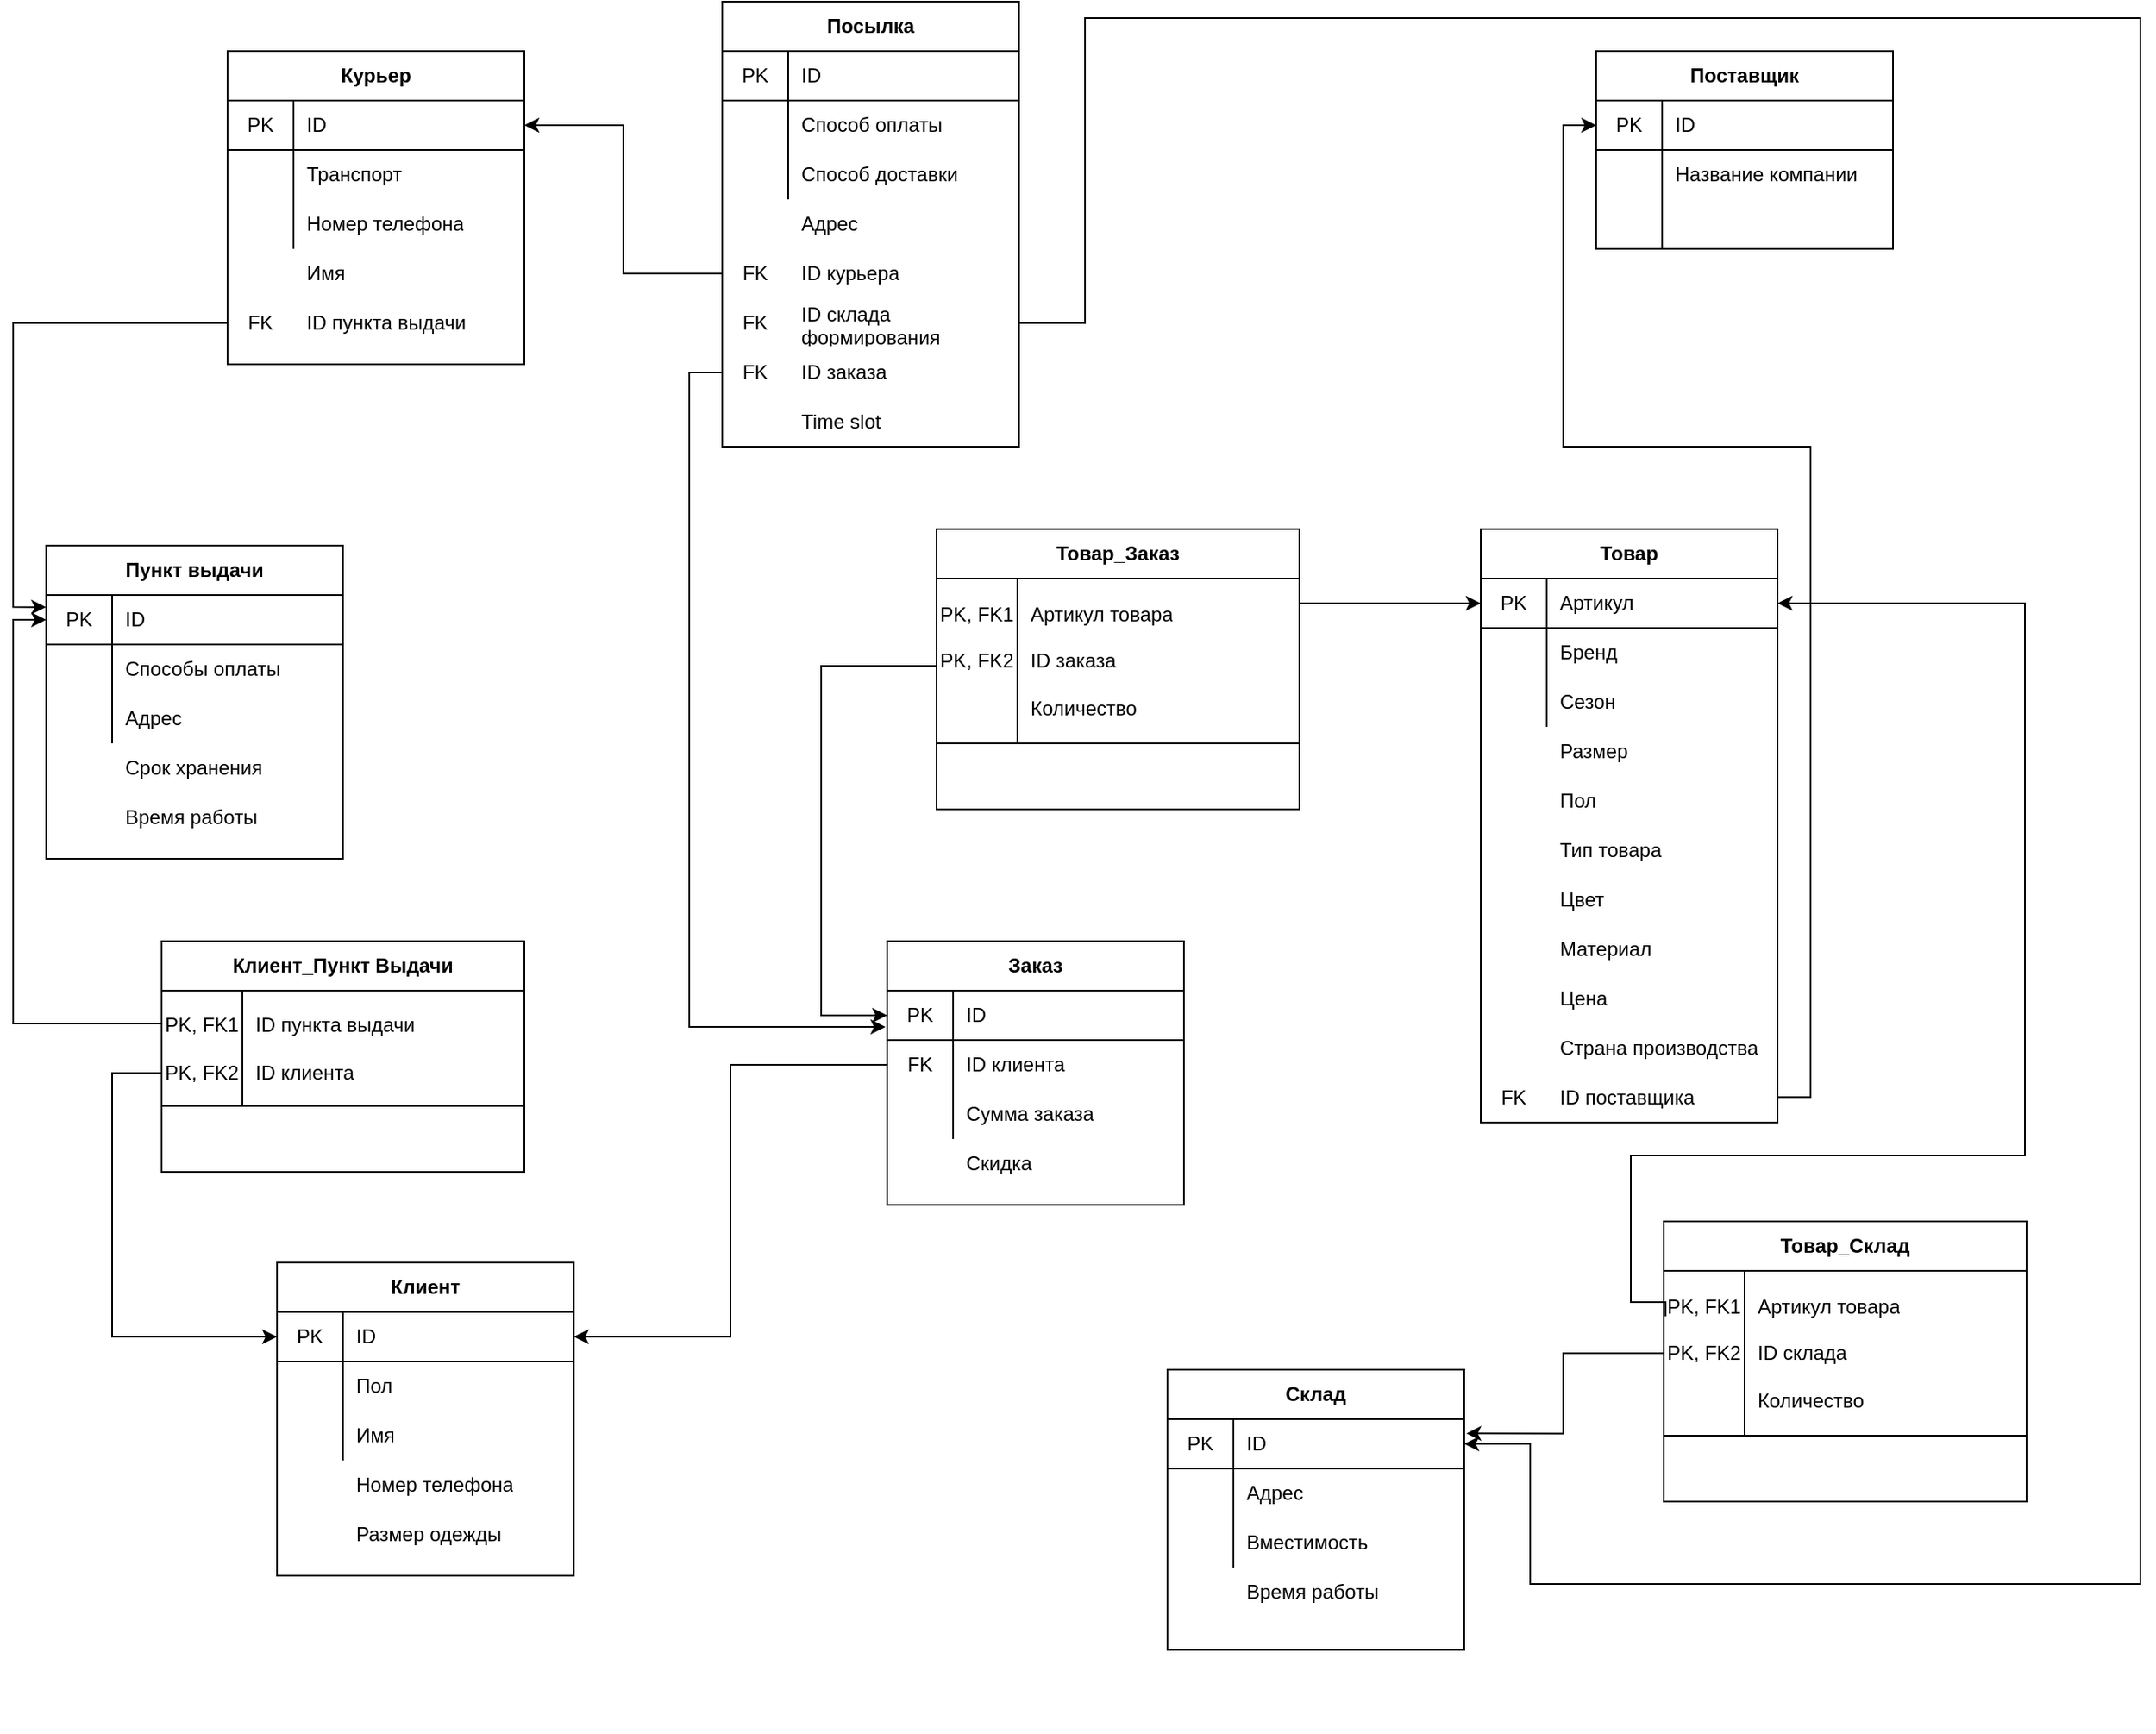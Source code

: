 <mxfile version="13.10.1" type="github">
  <diagram id="lGKr7dU0mGZIIrM9pEWA" name="Page-1">
    <mxGraphModel dx="782" dy="469" grid="1" gridSize="10" guides="1" tooltips="1" connect="1" arrows="1" fold="1" page="1" pageScale="1" pageWidth="827" pageHeight="1169" math="0" shadow="0">
      <root>
        <mxCell id="0" />
        <mxCell id="1" parent="0" />
        <mxCell id="0K-Lj4Rn9zvSCGiPcpmL-1" value="" style="group" parent="1" vertex="1" connectable="0">
          <mxGeometry x="180" y="80" width="180" height="220" as="geometry" />
        </mxCell>
        <mxCell id="0K-Lj4Rn9zvSCGiPcpmL-2" value="Курьер" style="shape=table;html=1;whiteSpace=wrap;startSize=30;container=1;collapsible=0;childLayout=tableLayout;fixedRows=1;rowLines=0;fontStyle=1;align=center;" parent="0K-Lj4Rn9zvSCGiPcpmL-1" vertex="1">
          <mxGeometry width="180" height="190" as="geometry" />
        </mxCell>
        <mxCell id="0K-Lj4Rn9zvSCGiPcpmL-3" value="" style="shape=partialRectangle;html=1;whiteSpace=wrap;collapsible=0;dropTarget=0;pointerEvents=0;fillColor=none;top=0;left=0;bottom=1;right=0;points=[[0,0.5],[1,0.5]];portConstraint=eastwest;" parent="0K-Lj4Rn9zvSCGiPcpmL-2" vertex="1">
          <mxGeometry y="30" width="180" height="30" as="geometry" />
        </mxCell>
        <mxCell id="0K-Lj4Rn9zvSCGiPcpmL-4" value="PK" style="shape=partialRectangle;html=1;whiteSpace=wrap;connectable=0;fillColor=none;top=0;left=0;bottom=0;right=0;overflow=hidden;" parent="0K-Lj4Rn9zvSCGiPcpmL-3" vertex="1">
          <mxGeometry width="40" height="30" as="geometry" />
        </mxCell>
        <mxCell id="0K-Lj4Rn9zvSCGiPcpmL-5" value="ID" style="shape=partialRectangle;html=1;whiteSpace=wrap;connectable=0;fillColor=none;top=0;left=0;bottom=0;right=0;align=left;spacingLeft=6;overflow=hidden;" parent="0K-Lj4Rn9zvSCGiPcpmL-3" vertex="1">
          <mxGeometry x="40" width="140" height="30" as="geometry" />
        </mxCell>
        <mxCell id="0K-Lj4Rn9zvSCGiPcpmL-6" value="" style="shape=partialRectangle;html=1;whiteSpace=wrap;collapsible=0;dropTarget=0;pointerEvents=0;fillColor=none;top=0;left=0;bottom=0;right=0;points=[[0,0.5],[1,0.5]];portConstraint=eastwest;" parent="0K-Lj4Rn9zvSCGiPcpmL-2" vertex="1">
          <mxGeometry y="60" width="180" height="30" as="geometry" />
        </mxCell>
        <mxCell id="0K-Lj4Rn9zvSCGiPcpmL-7" value="" style="shape=partialRectangle;html=1;whiteSpace=wrap;connectable=0;fillColor=none;top=0;left=0;bottom=0;right=0;overflow=hidden;" parent="0K-Lj4Rn9zvSCGiPcpmL-6" vertex="1">
          <mxGeometry width="40" height="30" as="geometry" />
        </mxCell>
        <mxCell id="0K-Lj4Rn9zvSCGiPcpmL-8" value="Транспорт" style="shape=partialRectangle;html=1;whiteSpace=wrap;connectable=0;fillColor=none;top=0;left=0;bottom=0;right=0;align=left;spacingLeft=6;overflow=hidden;" parent="0K-Lj4Rn9zvSCGiPcpmL-6" vertex="1">
          <mxGeometry x="40" width="140" height="30" as="geometry" />
        </mxCell>
        <mxCell id="0K-Lj4Rn9zvSCGiPcpmL-9" value="" style="shape=partialRectangle;html=1;whiteSpace=wrap;collapsible=0;dropTarget=0;pointerEvents=0;fillColor=none;top=0;left=0;bottom=0;right=0;points=[[0,0.5],[1,0.5]];portConstraint=eastwest;" parent="0K-Lj4Rn9zvSCGiPcpmL-2" vertex="1">
          <mxGeometry y="90" width="180" height="30" as="geometry" />
        </mxCell>
        <mxCell id="0K-Lj4Rn9zvSCGiPcpmL-10" value="" style="shape=partialRectangle;html=1;whiteSpace=wrap;connectable=0;fillColor=none;top=0;left=0;bottom=0;right=0;overflow=hidden;" parent="0K-Lj4Rn9zvSCGiPcpmL-9" vertex="1">
          <mxGeometry width="40" height="30" as="geometry" />
        </mxCell>
        <mxCell id="0K-Lj4Rn9zvSCGiPcpmL-11" value="Номер телефона" style="shape=partialRectangle;html=1;whiteSpace=wrap;connectable=0;fillColor=none;top=0;left=0;bottom=0;right=0;align=left;spacingLeft=6;overflow=hidden;" parent="0K-Lj4Rn9zvSCGiPcpmL-9" vertex="1">
          <mxGeometry x="40" width="140" height="30" as="geometry" />
        </mxCell>
        <mxCell id="0K-Lj4Rn9zvSCGiPcpmL-12" value="" style="shape=partialRectangle;html=1;whiteSpace=wrap;collapsible=0;dropTarget=0;pointerEvents=0;fillColor=none;top=0;left=0;bottom=0;right=0;points=[[0,0.5],[1,0.5]];portConstraint=eastwest;" parent="0K-Lj4Rn9zvSCGiPcpmL-1" vertex="1">
          <mxGeometry y="120" width="180" height="30" as="geometry" />
        </mxCell>
        <mxCell id="0K-Lj4Rn9zvSCGiPcpmL-13" value="" style="shape=partialRectangle;html=1;whiteSpace=wrap;connectable=0;fillColor=none;top=0;left=0;bottom=0;right=0;overflow=hidden;" parent="0K-Lj4Rn9zvSCGiPcpmL-12" vertex="1">
          <mxGeometry x="-10" width="50" height="30" as="geometry" />
        </mxCell>
        <mxCell id="0K-Lj4Rn9zvSCGiPcpmL-14" value="Имя" style="shape=partialRectangle;html=1;whiteSpace=wrap;connectable=0;fillColor=none;top=0;left=0;bottom=0;right=0;align=left;spacingLeft=6;overflow=hidden;" parent="0K-Lj4Rn9zvSCGiPcpmL-12" vertex="1">
          <mxGeometry x="40" width="140" height="30" as="geometry" />
        </mxCell>
        <mxCell id="0K-Lj4Rn9zvSCGiPcpmL-15" value="" style="shape=partialRectangle;html=1;whiteSpace=wrap;collapsible=0;dropTarget=0;pointerEvents=0;fillColor=none;top=0;left=0;bottom=0;right=0;points=[[0,0.5],[1,0.5]];portConstraint=eastwest;" parent="0K-Lj4Rn9zvSCGiPcpmL-1" vertex="1">
          <mxGeometry y="150" width="180" height="30" as="geometry" />
        </mxCell>
        <mxCell id="0K-Lj4Rn9zvSCGiPcpmL-16" value="FK" style="shape=partialRectangle;html=1;whiteSpace=wrap;connectable=0;fillColor=none;top=0;left=0;bottom=0;right=0;overflow=hidden;" parent="0K-Lj4Rn9zvSCGiPcpmL-15" vertex="1">
          <mxGeometry width="40" height="30" as="geometry" />
        </mxCell>
        <mxCell id="0K-Lj4Rn9zvSCGiPcpmL-17" value="ID пункта выдачи" style="shape=partialRectangle;html=1;whiteSpace=wrap;connectable=0;fillColor=none;top=0;left=0;bottom=0;right=0;align=left;spacingLeft=6;overflow=hidden;" parent="0K-Lj4Rn9zvSCGiPcpmL-15" vertex="1">
          <mxGeometry x="40" width="140" height="30" as="geometry" />
        </mxCell>
        <mxCell id="0K-Lj4Rn9zvSCGiPcpmL-18" value="" style="group" parent="1" vertex="1" connectable="0">
          <mxGeometry x="480" y="50" width="180" height="270" as="geometry" />
        </mxCell>
        <mxCell id="0K-Lj4Rn9zvSCGiPcpmL-19" value="Посылка" style="shape=table;html=1;whiteSpace=wrap;startSize=30;container=1;collapsible=0;childLayout=tableLayout;fixedRows=1;rowLines=0;fontStyle=1;align=center;" parent="0K-Lj4Rn9zvSCGiPcpmL-18" vertex="1">
          <mxGeometry width="180" height="270" as="geometry" />
        </mxCell>
        <mxCell id="0K-Lj4Rn9zvSCGiPcpmL-20" value="" style="shape=partialRectangle;html=1;whiteSpace=wrap;collapsible=0;dropTarget=0;pointerEvents=0;fillColor=none;top=0;left=0;bottom=1;right=0;points=[[0,0.5],[1,0.5]];portConstraint=eastwest;" parent="0K-Lj4Rn9zvSCGiPcpmL-19" vertex="1">
          <mxGeometry y="30" width="180" height="30" as="geometry" />
        </mxCell>
        <mxCell id="0K-Lj4Rn9zvSCGiPcpmL-21" value="PK" style="shape=partialRectangle;html=1;whiteSpace=wrap;connectable=0;fillColor=none;top=0;left=0;bottom=0;right=0;overflow=hidden;" parent="0K-Lj4Rn9zvSCGiPcpmL-20" vertex="1">
          <mxGeometry width="40" height="30" as="geometry" />
        </mxCell>
        <mxCell id="0K-Lj4Rn9zvSCGiPcpmL-22" value="ID" style="shape=partialRectangle;html=1;whiteSpace=wrap;connectable=0;fillColor=none;top=0;left=0;bottom=0;right=0;align=left;spacingLeft=6;overflow=hidden;" parent="0K-Lj4Rn9zvSCGiPcpmL-20" vertex="1">
          <mxGeometry x="40" width="140" height="30" as="geometry" />
        </mxCell>
        <mxCell id="0K-Lj4Rn9zvSCGiPcpmL-23" value="" style="shape=partialRectangle;html=1;whiteSpace=wrap;collapsible=0;dropTarget=0;pointerEvents=0;fillColor=none;top=0;left=0;bottom=0;right=0;points=[[0,0.5],[1,0.5]];portConstraint=eastwest;" parent="0K-Lj4Rn9zvSCGiPcpmL-19" vertex="1">
          <mxGeometry y="60" width="180" height="30" as="geometry" />
        </mxCell>
        <mxCell id="0K-Lj4Rn9zvSCGiPcpmL-24" value="" style="shape=partialRectangle;html=1;whiteSpace=wrap;connectable=0;fillColor=none;top=0;left=0;bottom=0;right=0;overflow=hidden;" parent="0K-Lj4Rn9zvSCGiPcpmL-23" vertex="1">
          <mxGeometry width="40" height="30" as="geometry" />
        </mxCell>
        <mxCell id="0K-Lj4Rn9zvSCGiPcpmL-25" value="Способ оплаты" style="shape=partialRectangle;html=1;whiteSpace=wrap;connectable=0;fillColor=none;top=0;left=0;bottom=0;right=0;align=left;spacingLeft=6;overflow=hidden;" parent="0K-Lj4Rn9zvSCGiPcpmL-23" vertex="1">
          <mxGeometry x="40" width="140" height="30" as="geometry" />
        </mxCell>
        <mxCell id="0K-Lj4Rn9zvSCGiPcpmL-26" value="" style="shape=partialRectangle;html=1;whiteSpace=wrap;collapsible=0;dropTarget=0;pointerEvents=0;fillColor=none;top=0;left=0;bottom=0;right=0;points=[[0,0.5],[1,0.5]];portConstraint=eastwest;" parent="0K-Lj4Rn9zvSCGiPcpmL-19" vertex="1">
          <mxGeometry y="90" width="180" height="30" as="geometry" />
        </mxCell>
        <mxCell id="0K-Lj4Rn9zvSCGiPcpmL-27" value="" style="shape=partialRectangle;html=1;whiteSpace=wrap;connectable=0;fillColor=none;top=0;left=0;bottom=0;right=0;overflow=hidden;" parent="0K-Lj4Rn9zvSCGiPcpmL-26" vertex="1">
          <mxGeometry width="40" height="30" as="geometry" />
        </mxCell>
        <mxCell id="0K-Lj4Rn9zvSCGiPcpmL-28" value="Способ доставки" style="shape=partialRectangle;html=1;whiteSpace=wrap;connectable=0;fillColor=none;top=0;left=0;bottom=0;right=0;align=left;spacingLeft=6;overflow=hidden;" parent="0K-Lj4Rn9zvSCGiPcpmL-26" vertex="1">
          <mxGeometry x="40" width="140" height="30" as="geometry" />
        </mxCell>
        <mxCell id="0K-Lj4Rn9zvSCGiPcpmL-29" value="" style="shape=partialRectangle;html=1;whiteSpace=wrap;collapsible=0;dropTarget=0;pointerEvents=0;fillColor=none;top=0;left=0;bottom=0;right=0;points=[[0,0.5],[1,0.5]];portConstraint=eastwest;" parent="0K-Lj4Rn9zvSCGiPcpmL-18" vertex="1">
          <mxGeometry y="180" width="180" height="30" as="geometry" />
        </mxCell>
        <mxCell id="0K-Lj4Rn9zvSCGiPcpmL-30" value="FK" style="shape=partialRectangle;html=1;whiteSpace=wrap;connectable=0;fillColor=none;top=0;left=0;bottom=0;right=0;overflow=hidden;" parent="0K-Lj4Rn9zvSCGiPcpmL-29" vertex="1">
          <mxGeometry width="40" height="30" as="geometry" />
        </mxCell>
        <mxCell id="0K-Lj4Rn9zvSCGiPcpmL-31" value="ID склада формирования" style="shape=partialRectangle;html=1;whiteSpace=wrap;connectable=0;fillColor=none;top=0;left=0;bottom=0;right=0;align=left;spacingLeft=6;overflow=hidden;" parent="0K-Lj4Rn9zvSCGiPcpmL-29" vertex="1">
          <mxGeometry x="40" width="140" height="30" as="geometry" />
        </mxCell>
        <mxCell id="0K-Lj4Rn9zvSCGiPcpmL-32" value="" style="shape=partialRectangle;html=1;whiteSpace=wrap;collapsible=0;dropTarget=0;pointerEvents=0;fillColor=none;top=0;left=0;bottom=0;right=0;points=[[0,0.5],[1,0.5]];portConstraint=eastwest;" parent="0K-Lj4Rn9zvSCGiPcpmL-18" vertex="1">
          <mxGeometry y="150" width="180" height="30" as="geometry" />
        </mxCell>
        <mxCell id="0K-Lj4Rn9zvSCGiPcpmL-33" value="FK" style="shape=partialRectangle;html=1;whiteSpace=wrap;connectable=0;fillColor=none;top=0;left=0;bottom=0;right=0;overflow=hidden;" parent="0K-Lj4Rn9zvSCGiPcpmL-32" vertex="1">
          <mxGeometry width="40" height="30" as="geometry" />
        </mxCell>
        <mxCell id="0K-Lj4Rn9zvSCGiPcpmL-34" value="ID курьера" style="shape=partialRectangle;html=1;whiteSpace=wrap;connectable=0;fillColor=none;top=0;left=0;bottom=0;right=0;align=left;spacingLeft=6;overflow=hidden;" parent="0K-Lj4Rn9zvSCGiPcpmL-32" vertex="1">
          <mxGeometry x="40" width="140" height="30" as="geometry" />
        </mxCell>
        <mxCell id="0K-Lj4Rn9zvSCGiPcpmL-35" value="" style="shape=partialRectangle;html=1;whiteSpace=wrap;collapsible=0;dropTarget=0;pointerEvents=0;fillColor=none;top=0;left=0;bottom=0;right=0;points=[[0,0.5],[1,0.5]];portConstraint=eastwest;" parent="0K-Lj4Rn9zvSCGiPcpmL-18" vertex="1">
          <mxGeometry y="120" width="180" height="30" as="geometry" />
        </mxCell>
        <mxCell id="0K-Lj4Rn9zvSCGiPcpmL-36" value="" style="shape=partialRectangle;html=1;whiteSpace=wrap;connectable=0;fillColor=none;top=0;left=0;bottom=0;right=0;overflow=hidden;" parent="0K-Lj4Rn9zvSCGiPcpmL-35" vertex="1">
          <mxGeometry width="40" height="30" as="geometry" />
        </mxCell>
        <mxCell id="0K-Lj4Rn9zvSCGiPcpmL-37" value="Адрес" style="shape=partialRectangle;html=1;whiteSpace=wrap;connectable=0;fillColor=none;top=0;left=0;bottom=0;right=0;align=left;spacingLeft=6;overflow=hidden;" parent="0K-Lj4Rn9zvSCGiPcpmL-35" vertex="1">
          <mxGeometry x="40" width="140" height="30" as="geometry" />
        </mxCell>
        <mxCell id="0K-Lj4Rn9zvSCGiPcpmL-38" value="" style="shape=partialRectangle;html=1;whiteSpace=wrap;collapsible=0;dropTarget=0;pointerEvents=0;fillColor=none;top=0;left=0;bottom=0;right=0;points=[[0,0.5],[1,0.5]];portConstraint=eastwest;" parent="0K-Lj4Rn9zvSCGiPcpmL-18" vertex="1">
          <mxGeometry y="210" width="180" height="30" as="geometry" />
        </mxCell>
        <mxCell id="0K-Lj4Rn9zvSCGiPcpmL-39" value="FK" style="shape=partialRectangle;html=1;whiteSpace=wrap;connectable=0;fillColor=none;top=0;left=0;bottom=0;right=0;overflow=hidden;" parent="0K-Lj4Rn9zvSCGiPcpmL-38" vertex="1">
          <mxGeometry width="40" height="30" as="geometry" />
        </mxCell>
        <mxCell id="0K-Lj4Rn9zvSCGiPcpmL-40" value="ID заказа" style="shape=partialRectangle;html=1;whiteSpace=wrap;connectable=0;fillColor=none;top=0;left=0;bottom=0;right=0;align=left;spacingLeft=6;overflow=hidden;" parent="0K-Lj4Rn9zvSCGiPcpmL-38" vertex="1">
          <mxGeometry x="40" width="140" height="30" as="geometry" />
        </mxCell>
        <mxCell id="0K-Lj4Rn9zvSCGiPcpmL-41" value="" style="shape=partialRectangle;html=1;whiteSpace=wrap;collapsible=0;dropTarget=0;pointerEvents=0;fillColor=none;top=0;left=0;bottom=0;right=0;points=[[0,0.5],[1,0.5]];portConstraint=eastwest;" parent="0K-Lj4Rn9zvSCGiPcpmL-18" vertex="1">
          <mxGeometry y="240" width="180" height="30" as="geometry" />
        </mxCell>
        <mxCell id="0K-Lj4Rn9zvSCGiPcpmL-42" value="Time slot" style="shape=partialRectangle;html=1;whiteSpace=wrap;connectable=0;fillColor=none;top=0;left=0;bottom=0;right=0;align=left;spacingLeft=6;overflow=hidden;" parent="0K-Lj4Rn9zvSCGiPcpmL-41" vertex="1">
          <mxGeometry x="40" width="140" height="30" as="geometry" />
        </mxCell>
        <mxCell id="0K-Lj4Rn9zvSCGiPcpmL-43" value="" style="group" parent="1" vertex="1" connectable="0">
          <mxGeometry x="940" y="370" width="180" height="360" as="geometry" />
        </mxCell>
        <mxCell id="0K-Lj4Rn9zvSCGiPcpmL-44" value="" style="group" parent="0K-Lj4Rn9zvSCGiPcpmL-43" vertex="1" connectable="0">
          <mxGeometry width="180" height="360" as="geometry" />
        </mxCell>
        <mxCell id="0K-Lj4Rn9zvSCGiPcpmL-45" value="Товар" style="shape=table;html=1;whiteSpace=wrap;startSize=30;container=1;collapsible=0;childLayout=tableLayout;fixedRows=1;rowLines=0;fontStyle=1;align=center;" parent="0K-Lj4Rn9zvSCGiPcpmL-44" vertex="1">
          <mxGeometry width="180" height="360" as="geometry" />
        </mxCell>
        <mxCell id="0K-Lj4Rn9zvSCGiPcpmL-46" value="" style="shape=partialRectangle;html=1;whiteSpace=wrap;collapsible=0;dropTarget=0;pointerEvents=0;fillColor=none;top=0;left=0;bottom=1;right=0;points=[[0,0.5],[1,0.5]];portConstraint=eastwest;" parent="0K-Lj4Rn9zvSCGiPcpmL-45" vertex="1">
          <mxGeometry y="30" width="180" height="30" as="geometry" />
        </mxCell>
        <mxCell id="0K-Lj4Rn9zvSCGiPcpmL-47" value="PK" style="shape=partialRectangle;html=1;whiteSpace=wrap;connectable=0;fillColor=none;top=0;left=0;bottom=0;right=0;overflow=hidden;" parent="0K-Lj4Rn9zvSCGiPcpmL-46" vertex="1">
          <mxGeometry width="40" height="30" as="geometry" />
        </mxCell>
        <mxCell id="0K-Lj4Rn9zvSCGiPcpmL-48" value="Артикул" style="shape=partialRectangle;html=1;whiteSpace=wrap;connectable=0;fillColor=none;top=0;left=0;bottom=0;right=0;align=left;spacingLeft=6;overflow=hidden;" parent="0K-Lj4Rn9zvSCGiPcpmL-46" vertex="1">
          <mxGeometry x="40" width="140" height="30" as="geometry" />
        </mxCell>
        <mxCell id="0K-Lj4Rn9zvSCGiPcpmL-49" value="" style="shape=partialRectangle;html=1;whiteSpace=wrap;collapsible=0;dropTarget=0;pointerEvents=0;fillColor=none;top=0;left=0;bottom=0;right=0;points=[[0,0.5],[1,0.5]];portConstraint=eastwest;" parent="0K-Lj4Rn9zvSCGiPcpmL-45" vertex="1">
          <mxGeometry y="60" width="180" height="30" as="geometry" />
        </mxCell>
        <mxCell id="0K-Lj4Rn9zvSCGiPcpmL-50" value="" style="shape=partialRectangle;html=1;whiteSpace=wrap;connectable=0;fillColor=none;top=0;left=0;bottom=0;right=0;overflow=hidden;" parent="0K-Lj4Rn9zvSCGiPcpmL-49" vertex="1">
          <mxGeometry width="40" height="30" as="geometry" />
        </mxCell>
        <mxCell id="0K-Lj4Rn9zvSCGiPcpmL-51" value="Бренд" style="shape=partialRectangle;html=1;whiteSpace=wrap;connectable=0;fillColor=none;top=0;left=0;bottom=0;right=0;align=left;spacingLeft=6;overflow=hidden;" parent="0K-Lj4Rn9zvSCGiPcpmL-49" vertex="1">
          <mxGeometry x="40" width="140" height="30" as="geometry" />
        </mxCell>
        <mxCell id="0K-Lj4Rn9zvSCGiPcpmL-52" value="" style="shape=partialRectangle;html=1;whiteSpace=wrap;collapsible=0;dropTarget=0;pointerEvents=0;fillColor=none;top=0;left=0;bottom=0;right=0;points=[[0,0.5],[1,0.5]];portConstraint=eastwest;" parent="0K-Lj4Rn9zvSCGiPcpmL-45" vertex="1">
          <mxGeometry y="90" width="180" height="30" as="geometry" />
        </mxCell>
        <mxCell id="0K-Lj4Rn9zvSCGiPcpmL-53" value="" style="shape=partialRectangle;html=1;whiteSpace=wrap;connectable=0;fillColor=none;top=0;left=0;bottom=0;right=0;overflow=hidden;" parent="0K-Lj4Rn9zvSCGiPcpmL-52" vertex="1">
          <mxGeometry width="40" height="30" as="geometry" />
        </mxCell>
        <mxCell id="0K-Lj4Rn9zvSCGiPcpmL-54" value="Сезон" style="shape=partialRectangle;html=1;whiteSpace=wrap;connectable=0;fillColor=none;top=0;left=0;bottom=0;right=0;align=left;spacingLeft=6;overflow=hidden;" parent="0K-Lj4Rn9zvSCGiPcpmL-52" vertex="1">
          <mxGeometry x="40" width="140" height="30" as="geometry" />
        </mxCell>
        <mxCell id="0K-Lj4Rn9zvSCGiPcpmL-55" value="" style="shape=partialRectangle;html=1;whiteSpace=wrap;collapsible=0;dropTarget=0;pointerEvents=0;fillColor=none;top=0;left=0;bottom=0;right=0;points=[[0,0.5],[1,0.5]];portConstraint=eastwest;" parent="0K-Lj4Rn9zvSCGiPcpmL-44" vertex="1">
          <mxGeometry y="180" width="180" height="30.0" as="geometry" />
        </mxCell>
        <mxCell id="0K-Lj4Rn9zvSCGiPcpmL-56" value="" style="shape=partialRectangle;html=1;whiteSpace=wrap;connectable=0;fillColor=none;top=0;left=0;bottom=0;right=0;overflow=hidden;" parent="0K-Lj4Rn9zvSCGiPcpmL-55" vertex="1">
          <mxGeometry width="40" height="30.0" as="geometry" />
        </mxCell>
        <mxCell id="0K-Lj4Rn9zvSCGiPcpmL-57" value="Тип товара" style="shape=partialRectangle;html=1;whiteSpace=wrap;connectable=0;fillColor=none;top=0;left=0;bottom=0;right=0;align=left;spacingLeft=6;overflow=hidden;" parent="0K-Lj4Rn9zvSCGiPcpmL-55" vertex="1">
          <mxGeometry x="40" width="140" height="30.0" as="geometry" />
        </mxCell>
        <mxCell id="0K-Lj4Rn9zvSCGiPcpmL-58" value="" style="shape=partialRectangle;html=1;whiteSpace=wrap;collapsible=0;dropTarget=0;pointerEvents=0;fillColor=none;top=0;left=0;bottom=0;right=0;points=[[0,0.5],[1,0.5]];portConstraint=eastwest;" parent="0K-Lj4Rn9zvSCGiPcpmL-44" vertex="1">
          <mxGeometry y="150" width="180" height="30.0" as="geometry" />
        </mxCell>
        <mxCell id="0K-Lj4Rn9zvSCGiPcpmL-59" value="" style="shape=partialRectangle;html=1;whiteSpace=wrap;connectable=0;fillColor=none;top=0;left=0;bottom=0;right=0;overflow=hidden;" parent="0K-Lj4Rn9zvSCGiPcpmL-58" vertex="1">
          <mxGeometry width="40" height="30.0" as="geometry" />
        </mxCell>
        <mxCell id="0K-Lj4Rn9zvSCGiPcpmL-60" value="Пол" style="shape=partialRectangle;html=1;whiteSpace=wrap;connectable=0;fillColor=none;top=0;left=0;bottom=0;right=0;align=left;spacingLeft=6;overflow=hidden;" parent="0K-Lj4Rn9zvSCGiPcpmL-58" vertex="1">
          <mxGeometry x="40" width="140" height="30.0" as="geometry" />
        </mxCell>
        <mxCell id="0K-Lj4Rn9zvSCGiPcpmL-61" value="" style="shape=partialRectangle;html=1;whiteSpace=wrap;collapsible=0;dropTarget=0;pointerEvents=0;fillColor=none;top=0;left=0;bottom=0;right=0;points=[[0,0.5],[1,0.5]];portConstraint=eastwest;" parent="0K-Lj4Rn9zvSCGiPcpmL-44" vertex="1">
          <mxGeometry y="120.0" width="180" height="30.0" as="geometry" />
        </mxCell>
        <mxCell id="0K-Lj4Rn9zvSCGiPcpmL-62" value="" style="shape=partialRectangle;html=1;whiteSpace=wrap;connectable=0;fillColor=none;top=0;left=0;bottom=0;right=0;overflow=hidden;" parent="0K-Lj4Rn9zvSCGiPcpmL-61" vertex="1">
          <mxGeometry width="40" height="30.0" as="geometry" />
        </mxCell>
        <mxCell id="0K-Lj4Rn9zvSCGiPcpmL-63" value="Размер" style="shape=partialRectangle;html=1;whiteSpace=wrap;connectable=0;fillColor=none;top=0;left=0;bottom=0;right=0;align=left;spacingLeft=6;overflow=hidden;" parent="0K-Lj4Rn9zvSCGiPcpmL-61" vertex="1">
          <mxGeometry x="40" width="140" height="30.0" as="geometry" />
        </mxCell>
        <mxCell id="0K-Lj4Rn9zvSCGiPcpmL-64" value="" style="shape=partialRectangle;html=1;whiteSpace=wrap;collapsible=0;dropTarget=0;pointerEvents=0;fillColor=none;top=0;left=0;bottom=0;right=0;points=[[0,0.5],[1,0.5]];portConstraint=eastwest;" parent="0K-Lj4Rn9zvSCGiPcpmL-44" vertex="1">
          <mxGeometry y="210.0" width="180" height="30.0" as="geometry" />
        </mxCell>
        <mxCell id="0K-Lj4Rn9zvSCGiPcpmL-65" value="" style="shape=partialRectangle;html=1;whiteSpace=wrap;connectable=0;fillColor=none;top=0;left=0;bottom=0;right=0;overflow=hidden;" parent="0K-Lj4Rn9zvSCGiPcpmL-64" vertex="1">
          <mxGeometry width="40" height="30.0" as="geometry" />
        </mxCell>
        <mxCell id="0K-Lj4Rn9zvSCGiPcpmL-66" value="Цвет" style="shape=partialRectangle;html=1;whiteSpace=wrap;connectable=0;fillColor=none;top=0;left=0;bottom=0;right=0;align=left;spacingLeft=6;overflow=hidden;" parent="0K-Lj4Rn9zvSCGiPcpmL-64" vertex="1">
          <mxGeometry x="40" width="140" height="30.0" as="geometry" />
        </mxCell>
        <mxCell id="0K-Lj4Rn9zvSCGiPcpmL-67" value="" style="shape=partialRectangle;html=1;whiteSpace=wrap;collapsible=0;dropTarget=0;pointerEvents=0;fillColor=none;top=0;left=0;bottom=0;right=0;points=[[0,0.5],[1,0.5]];portConstraint=eastwest;" parent="0K-Lj4Rn9zvSCGiPcpmL-44" vertex="1">
          <mxGeometry y="240.0" width="180" height="30.0" as="geometry" />
        </mxCell>
        <mxCell id="0K-Lj4Rn9zvSCGiPcpmL-68" value="" style="shape=partialRectangle;html=1;whiteSpace=wrap;connectable=0;fillColor=none;top=0;left=0;bottom=0;right=0;overflow=hidden;" parent="0K-Lj4Rn9zvSCGiPcpmL-67" vertex="1">
          <mxGeometry width="40" height="30.0" as="geometry" />
        </mxCell>
        <mxCell id="0K-Lj4Rn9zvSCGiPcpmL-69" value="Материал" style="shape=partialRectangle;html=1;whiteSpace=wrap;connectable=0;fillColor=none;top=0;left=0;bottom=0;right=0;align=left;spacingLeft=6;overflow=hidden;" parent="0K-Lj4Rn9zvSCGiPcpmL-67" vertex="1">
          <mxGeometry x="40" width="140" height="30.0" as="geometry" />
        </mxCell>
        <mxCell id="0K-Lj4Rn9zvSCGiPcpmL-70" value="" style="shape=partialRectangle;html=1;whiteSpace=wrap;collapsible=0;dropTarget=0;pointerEvents=0;fillColor=none;top=0;left=0;bottom=0;right=0;points=[[0,0.5],[1,0.5]];portConstraint=eastwest;" parent="0K-Lj4Rn9zvSCGiPcpmL-44" vertex="1">
          <mxGeometry y="270.0" width="180" height="30.0" as="geometry" />
        </mxCell>
        <mxCell id="0K-Lj4Rn9zvSCGiPcpmL-71" value="" style="shape=partialRectangle;html=1;whiteSpace=wrap;connectable=0;fillColor=none;top=0;left=0;bottom=0;right=0;overflow=hidden;" parent="0K-Lj4Rn9zvSCGiPcpmL-70" vertex="1">
          <mxGeometry width="40" height="30.0" as="geometry" />
        </mxCell>
        <mxCell id="0K-Lj4Rn9zvSCGiPcpmL-72" value="Цена" style="shape=partialRectangle;html=1;whiteSpace=wrap;connectable=0;fillColor=none;top=0;left=0;bottom=0;right=0;align=left;spacingLeft=6;overflow=hidden;" parent="0K-Lj4Rn9zvSCGiPcpmL-70" vertex="1">
          <mxGeometry x="40" width="140" height="30.0" as="geometry" />
        </mxCell>
        <mxCell id="0K-Lj4Rn9zvSCGiPcpmL-73" value="" style="shape=partialRectangle;html=1;whiteSpace=wrap;collapsible=0;dropTarget=0;pointerEvents=0;fillColor=none;top=0;left=0;bottom=0;right=0;points=[[0,0.5],[1,0.5]];portConstraint=eastwest;" parent="0K-Lj4Rn9zvSCGiPcpmL-44" vertex="1">
          <mxGeometry y="300" width="180" height="30.0" as="geometry" />
        </mxCell>
        <mxCell id="0K-Lj4Rn9zvSCGiPcpmL-74" value="" style="shape=partialRectangle;html=1;whiteSpace=wrap;connectable=0;fillColor=none;top=0;left=0;bottom=0;right=0;overflow=hidden;" parent="0K-Lj4Rn9zvSCGiPcpmL-73" vertex="1">
          <mxGeometry width="40" height="30.0" as="geometry" />
        </mxCell>
        <mxCell id="0K-Lj4Rn9zvSCGiPcpmL-75" value="Страна производства" style="shape=partialRectangle;html=1;whiteSpace=wrap;connectable=0;fillColor=none;top=0;left=0;bottom=0;right=0;align=left;spacingLeft=6;overflow=hidden;" parent="0K-Lj4Rn9zvSCGiPcpmL-73" vertex="1">
          <mxGeometry x="40" width="140" height="30.0" as="geometry" />
        </mxCell>
        <mxCell id="0K-Lj4Rn9zvSCGiPcpmL-76" value="" style="shape=partialRectangle;html=1;whiteSpace=wrap;collapsible=0;dropTarget=0;pointerEvents=0;fillColor=none;top=0;left=0;bottom=0;right=0;points=[[0,0.5],[1,0.5]];portConstraint=eastwest;" parent="0K-Lj4Rn9zvSCGiPcpmL-44" vertex="1">
          <mxGeometry y="329.999" width="180" height="29.143" as="geometry" />
        </mxCell>
        <mxCell id="0K-Lj4Rn9zvSCGiPcpmL-77" value="" style="shape=partialRectangle;html=1;whiteSpace=wrap;connectable=0;fillColor=none;top=0;left=0;bottom=0;right=0;overflow=hidden;" parent="0K-Lj4Rn9zvSCGiPcpmL-76" vertex="1">
          <mxGeometry width="40" height="29.143" as="geometry" />
        </mxCell>
        <mxCell id="0K-Lj4Rn9zvSCGiPcpmL-78" value="ID поставщика" style="shape=partialRectangle;html=1;whiteSpace=wrap;connectable=0;fillColor=none;top=0;left=0;bottom=0;right=0;align=left;spacingLeft=6;overflow=hidden;" parent="0K-Lj4Rn9zvSCGiPcpmL-76" vertex="1">
          <mxGeometry x="40" width="140" height="29.143" as="geometry" />
        </mxCell>
        <mxCell id="0K-Lj4Rn9zvSCGiPcpmL-79" value="FK" style="shape=partialRectangle;html=1;whiteSpace=wrap;connectable=0;fillColor=none;top=0;left=0;bottom=0;right=0;overflow=hidden;" parent="0K-Lj4Rn9zvSCGiPcpmL-44" vertex="1">
          <mxGeometry y="330" width="40" height="30" as="geometry" />
        </mxCell>
        <mxCell id="0K-Lj4Rn9zvSCGiPcpmL-80" value="" style="group" parent="1" vertex="1" connectable="0">
          <mxGeometry x="1010" y="80" width="180" height="220" as="geometry" />
        </mxCell>
        <mxCell id="0K-Lj4Rn9zvSCGiPcpmL-81" value="Поставщик" style="shape=table;html=1;whiteSpace=wrap;startSize=30;container=1;collapsible=0;childLayout=tableLayout;fixedRows=1;rowLines=0;fontStyle=1;align=center;" parent="0K-Lj4Rn9zvSCGiPcpmL-80" vertex="1">
          <mxGeometry width="180" height="120" as="geometry" />
        </mxCell>
        <mxCell id="0K-Lj4Rn9zvSCGiPcpmL-82" value="" style="shape=partialRectangle;html=1;whiteSpace=wrap;collapsible=0;dropTarget=0;pointerEvents=0;fillColor=none;top=0;left=0;bottom=1;right=0;points=[[0,0.5],[1,0.5]];portConstraint=eastwest;" parent="0K-Lj4Rn9zvSCGiPcpmL-81" vertex="1">
          <mxGeometry y="30" width="180" height="30" as="geometry" />
        </mxCell>
        <mxCell id="0K-Lj4Rn9zvSCGiPcpmL-83" value="PK" style="shape=partialRectangle;html=1;whiteSpace=wrap;connectable=0;fillColor=none;top=0;left=0;bottom=0;right=0;overflow=hidden;" parent="0K-Lj4Rn9zvSCGiPcpmL-82" vertex="1">
          <mxGeometry width="40" height="30" as="geometry" />
        </mxCell>
        <mxCell id="0K-Lj4Rn9zvSCGiPcpmL-84" value="ID" style="shape=partialRectangle;html=1;whiteSpace=wrap;connectable=0;fillColor=none;top=0;left=0;bottom=0;right=0;align=left;spacingLeft=6;overflow=hidden;" parent="0K-Lj4Rn9zvSCGiPcpmL-82" vertex="1">
          <mxGeometry x="40" width="140" height="30" as="geometry" />
        </mxCell>
        <mxCell id="0K-Lj4Rn9zvSCGiPcpmL-85" value="" style="shape=partialRectangle;html=1;whiteSpace=wrap;collapsible=0;dropTarget=0;pointerEvents=0;fillColor=none;top=0;left=0;bottom=0;right=0;points=[[0,0.5],[1,0.5]];portConstraint=eastwest;" parent="0K-Lj4Rn9zvSCGiPcpmL-81" vertex="1">
          <mxGeometry y="60" width="180" height="30" as="geometry" />
        </mxCell>
        <mxCell id="0K-Lj4Rn9zvSCGiPcpmL-86" value="" style="shape=partialRectangle;html=1;whiteSpace=wrap;connectable=0;fillColor=none;top=0;left=0;bottom=0;right=0;overflow=hidden;" parent="0K-Lj4Rn9zvSCGiPcpmL-85" vertex="1">
          <mxGeometry width="40" height="30" as="geometry" />
        </mxCell>
        <mxCell id="0K-Lj4Rn9zvSCGiPcpmL-87" value="Название компании" style="shape=partialRectangle;html=1;whiteSpace=wrap;connectable=0;fillColor=none;top=0;left=0;bottom=0;right=0;align=left;spacingLeft=6;overflow=hidden;" parent="0K-Lj4Rn9zvSCGiPcpmL-85" vertex="1">
          <mxGeometry x="40" width="140" height="30" as="geometry" />
        </mxCell>
        <mxCell id="0K-Lj4Rn9zvSCGiPcpmL-88" value="" style="shape=partialRectangle;html=1;whiteSpace=wrap;collapsible=0;dropTarget=0;pointerEvents=0;fillColor=none;top=0;left=0;bottom=0;right=0;points=[[0,0.5],[1,0.5]];portConstraint=eastwest;" parent="0K-Lj4Rn9zvSCGiPcpmL-81" vertex="1">
          <mxGeometry y="90" width="180" height="30" as="geometry" />
        </mxCell>
        <mxCell id="0K-Lj4Rn9zvSCGiPcpmL-89" value="" style="shape=partialRectangle;html=1;whiteSpace=wrap;connectable=0;fillColor=none;top=0;left=0;bottom=0;right=0;overflow=hidden;" parent="0K-Lj4Rn9zvSCGiPcpmL-88" vertex="1">
          <mxGeometry width="40" height="30" as="geometry" />
        </mxCell>
        <mxCell id="0K-Lj4Rn9zvSCGiPcpmL-90" value="" style="shape=partialRectangle;html=1;whiteSpace=wrap;connectable=0;fillColor=none;top=0;left=0;bottom=0;right=0;align=left;spacingLeft=6;overflow=hidden;" parent="0K-Lj4Rn9zvSCGiPcpmL-88" vertex="1">
          <mxGeometry x="40" width="140" height="30" as="geometry" />
        </mxCell>
        <mxCell id="0K-Lj4Rn9zvSCGiPcpmL-91" value="" style="group" parent="1" vertex="1" connectable="0">
          <mxGeometry x="580" y="620" width="180" height="220" as="geometry" />
        </mxCell>
        <mxCell id="0K-Lj4Rn9zvSCGiPcpmL-92" value="" style="group" parent="0K-Lj4Rn9zvSCGiPcpmL-91" vertex="1" connectable="0">
          <mxGeometry width="180" height="220" as="geometry" />
        </mxCell>
        <mxCell id="0K-Lj4Rn9zvSCGiPcpmL-93" value="Заказ" style="shape=table;html=1;whiteSpace=wrap;startSize=30;container=1;collapsible=0;childLayout=tableLayout;fixedRows=1;rowLines=0;fontStyle=1;align=center;" parent="0K-Lj4Rn9zvSCGiPcpmL-92" vertex="1">
          <mxGeometry width="180" height="160" as="geometry" />
        </mxCell>
        <mxCell id="0K-Lj4Rn9zvSCGiPcpmL-94" value="" style="shape=partialRectangle;html=1;whiteSpace=wrap;collapsible=0;dropTarget=0;pointerEvents=0;fillColor=none;top=0;left=0;bottom=1;right=0;points=[[0,0.5],[1,0.5]];portConstraint=eastwest;" parent="0K-Lj4Rn9zvSCGiPcpmL-93" vertex="1">
          <mxGeometry y="30" width="180" height="30" as="geometry" />
        </mxCell>
        <mxCell id="0K-Lj4Rn9zvSCGiPcpmL-95" value="PK" style="shape=partialRectangle;html=1;whiteSpace=wrap;connectable=0;fillColor=none;top=0;left=0;bottom=0;right=0;overflow=hidden;" parent="0K-Lj4Rn9zvSCGiPcpmL-94" vertex="1">
          <mxGeometry width="40" height="30" as="geometry" />
        </mxCell>
        <mxCell id="0K-Lj4Rn9zvSCGiPcpmL-96" value="ID" style="shape=partialRectangle;html=1;whiteSpace=wrap;connectable=0;fillColor=none;top=0;left=0;bottom=0;right=0;align=left;spacingLeft=6;overflow=hidden;" parent="0K-Lj4Rn9zvSCGiPcpmL-94" vertex="1">
          <mxGeometry x="40" width="140" height="30" as="geometry" />
        </mxCell>
        <mxCell id="0K-Lj4Rn9zvSCGiPcpmL-97" value="" style="shape=partialRectangle;html=1;whiteSpace=wrap;collapsible=0;dropTarget=0;pointerEvents=0;fillColor=none;top=0;left=0;bottom=0;right=0;points=[[0,0.5],[1,0.5]];portConstraint=eastwest;" parent="0K-Lj4Rn9zvSCGiPcpmL-93" vertex="1">
          <mxGeometry y="60" width="180" height="30" as="geometry" />
        </mxCell>
        <mxCell id="0K-Lj4Rn9zvSCGiPcpmL-98" value="FK" style="shape=partialRectangle;html=1;whiteSpace=wrap;connectable=0;fillColor=none;top=0;left=0;bottom=0;right=0;overflow=hidden;" parent="0K-Lj4Rn9zvSCGiPcpmL-97" vertex="1">
          <mxGeometry width="40" height="30" as="geometry" />
        </mxCell>
        <mxCell id="0K-Lj4Rn9zvSCGiPcpmL-99" value="ID клиента" style="shape=partialRectangle;html=1;whiteSpace=wrap;connectable=0;fillColor=none;top=0;left=0;bottom=0;right=0;align=left;spacingLeft=6;overflow=hidden;" parent="0K-Lj4Rn9zvSCGiPcpmL-97" vertex="1">
          <mxGeometry x="40" width="140" height="30" as="geometry" />
        </mxCell>
        <mxCell id="0K-Lj4Rn9zvSCGiPcpmL-100" value="" style="shape=partialRectangle;html=1;whiteSpace=wrap;collapsible=0;dropTarget=0;pointerEvents=0;fillColor=none;top=0;left=0;bottom=0;right=0;points=[[0,0.5],[1,0.5]];portConstraint=eastwest;" parent="0K-Lj4Rn9zvSCGiPcpmL-93" vertex="1">
          <mxGeometry y="90" width="180" height="30" as="geometry" />
        </mxCell>
        <mxCell id="0K-Lj4Rn9zvSCGiPcpmL-101" value="" style="shape=partialRectangle;html=1;whiteSpace=wrap;connectable=0;fillColor=none;top=0;left=0;bottom=0;right=0;overflow=hidden;" parent="0K-Lj4Rn9zvSCGiPcpmL-100" vertex="1">
          <mxGeometry width="40" height="30" as="geometry" />
        </mxCell>
        <mxCell id="0K-Lj4Rn9zvSCGiPcpmL-102" value="Сумма заказа" style="shape=partialRectangle;html=1;whiteSpace=wrap;connectable=0;fillColor=none;top=0;left=0;bottom=0;right=0;align=left;spacingLeft=6;overflow=hidden;" parent="0K-Lj4Rn9zvSCGiPcpmL-100" vertex="1">
          <mxGeometry x="40" width="140" height="30" as="geometry" />
        </mxCell>
        <mxCell id="0K-Lj4Rn9zvSCGiPcpmL-103" value="" style="shape=partialRectangle;html=1;whiteSpace=wrap;collapsible=0;dropTarget=0;pointerEvents=0;fillColor=none;top=0;left=0;bottom=0;right=0;points=[[0,0.5],[1,0.5]];portConstraint=eastwest;" parent="0K-Lj4Rn9zvSCGiPcpmL-92" vertex="1">
          <mxGeometry y="150" width="180" height="30" as="geometry" />
        </mxCell>
        <mxCell id="0K-Lj4Rn9zvSCGiPcpmL-104" value="" style="shape=partialRectangle;html=1;whiteSpace=wrap;connectable=0;fillColor=none;top=0;left=0;bottom=0;right=0;overflow=hidden;" parent="0K-Lj4Rn9zvSCGiPcpmL-103" vertex="1">
          <mxGeometry width="40" height="30" as="geometry" />
        </mxCell>
        <mxCell id="0K-Lj4Rn9zvSCGiPcpmL-105" value="Скидка" style="shape=partialRectangle;html=1;whiteSpace=wrap;connectable=0;fillColor=none;top=0;left=0;bottom=0;right=0;align=left;spacingLeft=6;overflow=hidden;" parent="0K-Lj4Rn9zvSCGiPcpmL-92" vertex="1">
          <mxGeometry x="40" y="120" width="140" height="30" as="geometry" />
        </mxCell>
        <mxCell id="0K-Lj4Rn9zvSCGiPcpmL-106" value="" style="group" parent="1" vertex="1" connectable="0">
          <mxGeometry x="210" y="815" width="180" height="220" as="geometry" />
        </mxCell>
        <mxCell id="0K-Lj4Rn9zvSCGiPcpmL-107" value="" style="group" parent="0K-Lj4Rn9zvSCGiPcpmL-106" vertex="1" connectable="0">
          <mxGeometry width="180" height="220" as="geometry" />
        </mxCell>
        <mxCell id="0K-Lj4Rn9zvSCGiPcpmL-108" value="Клиент" style="shape=table;html=1;whiteSpace=wrap;startSize=30;container=1;collapsible=0;childLayout=tableLayout;fixedRows=1;rowLines=0;fontStyle=1;align=center;" parent="0K-Lj4Rn9zvSCGiPcpmL-107" vertex="1">
          <mxGeometry width="180" height="190" as="geometry" />
        </mxCell>
        <mxCell id="0K-Lj4Rn9zvSCGiPcpmL-109" value="" style="shape=partialRectangle;html=1;whiteSpace=wrap;collapsible=0;dropTarget=0;pointerEvents=0;fillColor=none;top=0;left=0;bottom=1;right=0;points=[[0,0.5],[1,0.5]];portConstraint=eastwest;" parent="0K-Lj4Rn9zvSCGiPcpmL-108" vertex="1">
          <mxGeometry y="30" width="180" height="30" as="geometry" />
        </mxCell>
        <mxCell id="0K-Lj4Rn9zvSCGiPcpmL-110" value="PK" style="shape=partialRectangle;html=1;whiteSpace=wrap;connectable=0;fillColor=none;top=0;left=0;bottom=0;right=0;overflow=hidden;" parent="0K-Lj4Rn9zvSCGiPcpmL-109" vertex="1">
          <mxGeometry width="40" height="30" as="geometry" />
        </mxCell>
        <mxCell id="0K-Lj4Rn9zvSCGiPcpmL-111" value="ID" style="shape=partialRectangle;html=1;whiteSpace=wrap;connectable=0;fillColor=none;top=0;left=0;bottom=0;right=0;align=left;spacingLeft=6;overflow=hidden;" parent="0K-Lj4Rn9zvSCGiPcpmL-109" vertex="1">
          <mxGeometry x="40" width="140" height="30" as="geometry" />
        </mxCell>
        <mxCell id="0K-Lj4Rn9zvSCGiPcpmL-112" value="" style="shape=partialRectangle;html=1;whiteSpace=wrap;collapsible=0;dropTarget=0;pointerEvents=0;fillColor=none;top=0;left=0;bottom=0;right=0;points=[[0,0.5],[1,0.5]];portConstraint=eastwest;" parent="0K-Lj4Rn9zvSCGiPcpmL-108" vertex="1">
          <mxGeometry y="60" width="180" height="30" as="geometry" />
        </mxCell>
        <mxCell id="0K-Lj4Rn9zvSCGiPcpmL-113" value="" style="shape=partialRectangle;html=1;whiteSpace=wrap;connectable=0;fillColor=none;top=0;left=0;bottom=0;right=0;overflow=hidden;" parent="0K-Lj4Rn9zvSCGiPcpmL-112" vertex="1">
          <mxGeometry width="40" height="30" as="geometry" />
        </mxCell>
        <mxCell id="0K-Lj4Rn9zvSCGiPcpmL-114" value="Пол" style="shape=partialRectangle;html=1;whiteSpace=wrap;connectable=0;fillColor=none;top=0;left=0;bottom=0;right=0;align=left;spacingLeft=6;overflow=hidden;" parent="0K-Lj4Rn9zvSCGiPcpmL-112" vertex="1">
          <mxGeometry x="40" width="140" height="30" as="geometry" />
        </mxCell>
        <mxCell id="0K-Lj4Rn9zvSCGiPcpmL-115" value="" style="shape=partialRectangle;html=1;whiteSpace=wrap;collapsible=0;dropTarget=0;pointerEvents=0;fillColor=none;top=0;left=0;bottom=0;right=0;points=[[0,0.5],[1,0.5]];portConstraint=eastwest;" parent="0K-Lj4Rn9zvSCGiPcpmL-108" vertex="1">
          <mxGeometry y="90" width="180" height="30" as="geometry" />
        </mxCell>
        <mxCell id="0K-Lj4Rn9zvSCGiPcpmL-116" value="" style="shape=partialRectangle;html=1;whiteSpace=wrap;connectable=0;fillColor=none;top=0;left=0;bottom=0;right=0;overflow=hidden;" parent="0K-Lj4Rn9zvSCGiPcpmL-115" vertex="1">
          <mxGeometry width="40" height="30" as="geometry" />
        </mxCell>
        <mxCell id="0K-Lj4Rn9zvSCGiPcpmL-117" value="Имя" style="shape=partialRectangle;html=1;whiteSpace=wrap;connectable=0;fillColor=none;top=0;left=0;bottom=0;right=0;align=left;spacingLeft=6;overflow=hidden;" parent="0K-Lj4Rn9zvSCGiPcpmL-115" vertex="1">
          <mxGeometry x="40" width="140" height="30" as="geometry" />
        </mxCell>
        <mxCell id="0K-Lj4Rn9zvSCGiPcpmL-118" value="" style="shape=partialRectangle;html=1;whiteSpace=wrap;collapsible=0;dropTarget=0;pointerEvents=0;fillColor=none;top=0;left=0;bottom=0;right=0;points=[[0,0.5],[1,0.5]];portConstraint=eastwest;" parent="0K-Lj4Rn9zvSCGiPcpmL-107" vertex="1">
          <mxGeometry y="120" width="180" height="30" as="geometry" />
        </mxCell>
        <mxCell id="0K-Lj4Rn9zvSCGiPcpmL-119" value="" style="shape=partialRectangle;html=1;whiteSpace=wrap;connectable=0;fillColor=none;top=0;left=0;bottom=0;right=0;overflow=hidden;" parent="0K-Lj4Rn9zvSCGiPcpmL-118" vertex="1">
          <mxGeometry x="-10" width="50" height="30" as="geometry" />
        </mxCell>
        <mxCell id="0K-Lj4Rn9zvSCGiPcpmL-120" value="Номер телефона" style="shape=partialRectangle;html=1;whiteSpace=wrap;connectable=0;fillColor=none;top=0;left=0;bottom=0;right=0;align=left;spacingLeft=6;overflow=hidden;" parent="0K-Lj4Rn9zvSCGiPcpmL-118" vertex="1">
          <mxGeometry x="40" width="140" height="30" as="geometry" />
        </mxCell>
        <mxCell id="0K-Lj4Rn9zvSCGiPcpmL-121" value="" style="shape=partialRectangle;html=1;whiteSpace=wrap;collapsible=0;dropTarget=0;pointerEvents=0;fillColor=none;top=0;left=0;bottom=0;right=0;points=[[0,0.5],[1,0.5]];portConstraint=eastwest;" parent="0K-Lj4Rn9zvSCGiPcpmL-107" vertex="1">
          <mxGeometry y="150" width="180" height="30" as="geometry" />
        </mxCell>
        <mxCell id="0K-Lj4Rn9zvSCGiPcpmL-122" value="Размер одежды" style="shape=partialRectangle;html=1;whiteSpace=wrap;connectable=0;fillColor=none;top=0;left=0;bottom=0;right=0;align=left;spacingLeft=6;overflow=hidden;" parent="0K-Lj4Rn9zvSCGiPcpmL-121" vertex="1">
          <mxGeometry x="40" width="140" height="30" as="geometry" />
        </mxCell>
        <mxCell id="0K-Lj4Rn9zvSCGiPcpmL-123" value="" style="shape=partialRectangle;html=1;whiteSpace=wrap;collapsible=0;dropTarget=0;pointerEvents=0;fillColor=none;top=0;left=0;bottom=0;right=0;points=[[0,0.5],[1,0.5]];portConstraint=eastwest;" parent="0K-Lj4Rn9zvSCGiPcpmL-107" vertex="1">
          <mxGeometry y="180" width="180" height="30" as="geometry" />
        </mxCell>
        <mxCell id="0K-Lj4Rn9zvSCGiPcpmL-124" value="" style="shape=partialRectangle;html=1;whiteSpace=wrap;connectable=0;fillColor=none;top=0;left=0;bottom=0;right=0;overflow=hidden;" parent="0K-Lj4Rn9zvSCGiPcpmL-123" vertex="1">
          <mxGeometry width="40" height="30" as="geometry" />
        </mxCell>
        <mxCell id="0K-Lj4Rn9zvSCGiPcpmL-125" value="" style="group" parent="1" vertex="1" connectable="0">
          <mxGeometry x="70" y="380" width="180" height="220" as="geometry" />
        </mxCell>
        <mxCell id="0K-Lj4Rn9zvSCGiPcpmL-126" value="Пункт выдачи" style="shape=table;html=1;whiteSpace=wrap;startSize=30;container=1;collapsible=0;childLayout=tableLayout;fixedRows=1;rowLines=0;fontStyle=1;align=center;" parent="0K-Lj4Rn9zvSCGiPcpmL-125" vertex="1">
          <mxGeometry width="180" height="190" as="geometry" />
        </mxCell>
        <mxCell id="0K-Lj4Rn9zvSCGiPcpmL-127" value="" style="shape=partialRectangle;html=1;whiteSpace=wrap;collapsible=0;dropTarget=0;pointerEvents=0;fillColor=none;top=0;left=0;bottom=1;right=0;points=[[0,0.5],[1,0.5]];portConstraint=eastwest;" parent="0K-Lj4Rn9zvSCGiPcpmL-126" vertex="1">
          <mxGeometry y="30" width="180" height="30" as="geometry" />
        </mxCell>
        <mxCell id="0K-Lj4Rn9zvSCGiPcpmL-128" value="PK" style="shape=partialRectangle;html=1;whiteSpace=wrap;connectable=0;fillColor=none;top=0;left=0;bottom=0;right=0;overflow=hidden;" parent="0K-Lj4Rn9zvSCGiPcpmL-127" vertex="1">
          <mxGeometry width="40" height="30" as="geometry" />
        </mxCell>
        <mxCell id="0K-Lj4Rn9zvSCGiPcpmL-129" value="ID" style="shape=partialRectangle;html=1;whiteSpace=wrap;connectable=0;fillColor=none;top=0;left=0;bottom=0;right=0;align=left;spacingLeft=6;overflow=hidden;" parent="0K-Lj4Rn9zvSCGiPcpmL-127" vertex="1">
          <mxGeometry x="40" width="140" height="30" as="geometry" />
        </mxCell>
        <mxCell id="0K-Lj4Rn9zvSCGiPcpmL-130" value="" style="shape=partialRectangle;html=1;whiteSpace=wrap;collapsible=0;dropTarget=0;pointerEvents=0;fillColor=none;top=0;left=0;bottom=0;right=0;points=[[0,0.5],[1,0.5]];portConstraint=eastwest;" parent="0K-Lj4Rn9zvSCGiPcpmL-126" vertex="1">
          <mxGeometry y="60" width="180" height="30" as="geometry" />
        </mxCell>
        <mxCell id="0K-Lj4Rn9zvSCGiPcpmL-131" value="" style="shape=partialRectangle;html=1;whiteSpace=wrap;connectable=0;fillColor=none;top=0;left=0;bottom=0;right=0;overflow=hidden;" parent="0K-Lj4Rn9zvSCGiPcpmL-130" vertex="1">
          <mxGeometry width="40" height="30" as="geometry" />
        </mxCell>
        <mxCell id="0K-Lj4Rn9zvSCGiPcpmL-132" value="Способы оплаты" style="shape=partialRectangle;html=1;whiteSpace=wrap;connectable=0;fillColor=none;top=0;left=0;bottom=0;right=0;align=left;spacingLeft=6;overflow=hidden;" parent="0K-Lj4Rn9zvSCGiPcpmL-130" vertex="1">
          <mxGeometry x="40" width="140" height="30" as="geometry" />
        </mxCell>
        <mxCell id="0K-Lj4Rn9zvSCGiPcpmL-133" value="" style="shape=partialRectangle;html=1;whiteSpace=wrap;collapsible=0;dropTarget=0;pointerEvents=0;fillColor=none;top=0;left=0;bottom=0;right=0;points=[[0,0.5],[1,0.5]];portConstraint=eastwest;" parent="0K-Lj4Rn9zvSCGiPcpmL-126" vertex="1">
          <mxGeometry y="90" width="180" height="30" as="geometry" />
        </mxCell>
        <mxCell id="0K-Lj4Rn9zvSCGiPcpmL-134" value="" style="shape=partialRectangle;html=1;whiteSpace=wrap;connectable=0;fillColor=none;top=0;left=0;bottom=0;right=0;overflow=hidden;" parent="0K-Lj4Rn9zvSCGiPcpmL-133" vertex="1">
          <mxGeometry width="40" height="30" as="geometry" />
        </mxCell>
        <mxCell id="0K-Lj4Rn9zvSCGiPcpmL-135" value="Адрес" style="shape=partialRectangle;html=1;whiteSpace=wrap;connectable=0;fillColor=none;top=0;left=0;bottom=0;right=0;align=left;spacingLeft=6;overflow=hidden;" parent="0K-Lj4Rn9zvSCGiPcpmL-133" vertex="1">
          <mxGeometry x="40" width="140" height="30" as="geometry" />
        </mxCell>
        <mxCell id="0K-Lj4Rn9zvSCGiPcpmL-136" value="" style="shape=partialRectangle;html=1;whiteSpace=wrap;collapsible=0;dropTarget=0;pointerEvents=0;fillColor=none;top=0;left=0;bottom=0;right=0;points=[[0,0.5],[1,0.5]];portConstraint=eastwest;" parent="0K-Lj4Rn9zvSCGiPcpmL-125" vertex="1">
          <mxGeometry y="120" width="180" height="30" as="geometry" />
        </mxCell>
        <mxCell id="0K-Lj4Rn9zvSCGiPcpmL-137" value="" style="shape=partialRectangle;html=1;whiteSpace=wrap;connectable=0;fillColor=none;top=0;left=0;bottom=0;right=0;overflow=hidden;" parent="0K-Lj4Rn9zvSCGiPcpmL-136" vertex="1">
          <mxGeometry x="-10" width="50" height="30" as="geometry" />
        </mxCell>
        <mxCell id="0K-Lj4Rn9zvSCGiPcpmL-138" value="Срок хранения" style="shape=partialRectangle;html=1;whiteSpace=wrap;connectable=0;fillColor=none;top=0;left=0;bottom=0;right=0;align=left;spacingLeft=6;overflow=hidden;" parent="0K-Lj4Rn9zvSCGiPcpmL-136" vertex="1">
          <mxGeometry x="40" width="140" height="30" as="geometry" />
        </mxCell>
        <mxCell id="0K-Lj4Rn9zvSCGiPcpmL-139" value="" style="shape=partialRectangle;html=1;whiteSpace=wrap;collapsible=0;dropTarget=0;pointerEvents=0;fillColor=none;top=0;left=0;bottom=0;right=0;points=[[0,0.5],[1,0.5]];portConstraint=eastwest;" parent="0K-Lj4Rn9zvSCGiPcpmL-125" vertex="1">
          <mxGeometry y="150" width="180" height="30" as="geometry" />
        </mxCell>
        <mxCell id="0K-Lj4Rn9zvSCGiPcpmL-140" value="" style="shape=partialRectangle;html=1;whiteSpace=wrap;connectable=0;fillColor=none;top=0;left=0;bottom=0;right=0;overflow=hidden;" parent="0K-Lj4Rn9zvSCGiPcpmL-139" vertex="1">
          <mxGeometry width="40" height="30" as="geometry" />
        </mxCell>
        <mxCell id="0K-Lj4Rn9zvSCGiPcpmL-141" value="Время работы" style="shape=partialRectangle;html=1;whiteSpace=wrap;connectable=0;fillColor=none;top=0;left=0;bottom=0;right=0;align=left;spacingLeft=6;overflow=hidden;" parent="0K-Lj4Rn9zvSCGiPcpmL-139" vertex="1">
          <mxGeometry x="40" width="140" height="30" as="geometry" />
        </mxCell>
        <mxCell id="0K-Lj4Rn9zvSCGiPcpmL-142" value="" style="group" parent="1" vertex="1" connectable="0">
          <mxGeometry x="750" y="880" width="180" height="220" as="geometry" />
        </mxCell>
        <mxCell id="0K-Lj4Rn9zvSCGiPcpmL-143" value="" style="group" parent="0K-Lj4Rn9zvSCGiPcpmL-142" vertex="1" connectable="0">
          <mxGeometry width="180" height="220" as="geometry" />
        </mxCell>
        <mxCell id="0K-Lj4Rn9zvSCGiPcpmL-144" value="" style="group" parent="0K-Lj4Rn9zvSCGiPcpmL-143" vertex="1" connectable="0">
          <mxGeometry width="180" height="170" as="geometry" />
        </mxCell>
        <mxCell id="0K-Lj4Rn9zvSCGiPcpmL-145" value="" style="group" parent="0K-Lj4Rn9zvSCGiPcpmL-144" vertex="1" connectable="0">
          <mxGeometry width="180" height="170" as="geometry" />
        </mxCell>
        <mxCell id="0K-Lj4Rn9zvSCGiPcpmL-146" value="Склад" style="shape=table;html=1;whiteSpace=wrap;startSize=30;container=1;collapsible=0;childLayout=tableLayout;fixedRows=1;rowLines=0;fontStyle=1;align=center;" parent="0K-Lj4Rn9zvSCGiPcpmL-145" vertex="1">
          <mxGeometry width="180" height="170" as="geometry" />
        </mxCell>
        <mxCell id="0K-Lj4Rn9zvSCGiPcpmL-147" value="" style="shape=partialRectangle;html=1;whiteSpace=wrap;collapsible=0;dropTarget=0;pointerEvents=0;fillColor=none;top=0;left=0;bottom=1;right=0;points=[[0,0.5],[1,0.5]];portConstraint=eastwest;" parent="0K-Lj4Rn9zvSCGiPcpmL-146" vertex="1">
          <mxGeometry y="30" width="180" height="30" as="geometry" />
        </mxCell>
        <mxCell id="0K-Lj4Rn9zvSCGiPcpmL-148" value="PK" style="shape=partialRectangle;html=1;whiteSpace=wrap;connectable=0;fillColor=none;top=0;left=0;bottom=0;right=0;overflow=hidden;" parent="0K-Lj4Rn9zvSCGiPcpmL-147" vertex="1">
          <mxGeometry width="40" height="30" as="geometry" />
        </mxCell>
        <mxCell id="0K-Lj4Rn9zvSCGiPcpmL-149" value="ID" style="shape=partialRectangle;html=1;whiteSpace=wrap;connectable=0;fillColor=none;top=0;left=0;bottom=0;right=0;align=left;spacingLeft=6;overflow=hidden;" parent="0K-Lj4Rn9zvSCGiPcpmL-147" vertex="1">
          <mxGeometry x="40" width="140" height="30" as="geometry" />
        </mxCell>
        <mxCell id="0K-Lj4Rn9zvSCGiPcpmL-150" value="" style="shape=partialRectangle;html=1;whiteSpace=wrap;collapsible=0;dropTarget=0;pointerEvents=0;fillColor=none;top=0;left=0;bottom=0;right=0;points=[[0,0.5],[1,0.5]];portConstraint=eastwest;" parent="0K-Lj4Rn9zvSCGiPcpmL-146" vertex="1">
          <mxGeometry y="60" width="180" height="30" as="geometry" />
        </mxCell>
        <mxCell id="0K-Lj4Rn9zvSCGiPcpmL-151" value="" style="shape=partialRectangle;html=1;whiteSpace=wrap;connectable=0;fillColor=none;top=0;left=0;bottom=0;right=0;overflow=hidden;" parent="0K-Lj4Rn9zvSCGiPcpmL-150" vertex="1">
          <mxGeometry width="40" height="30" as="geometry" />
        </mxCell>
        <mxCell id="0K-Lj4Rn9zvSCGiPcpmL-152" value="Адрес" style="shape=partialRectangle;html=1;whiteSpace=wrap;connectable=0;fillColor=none;top=0;left=0;bottom=0;right=0;align=left;spacingLeft=6;overflow=hidden;" parent="0K-Lj4Rn9zvSCGiPcpmL-150" vertex="1">
          <mxGeometry x="40" width="140" height="30" as="geometry" />
        </mxCell>
        <mxCell id="0K-Lj4Rn9zvSCGiPcpmL-153" value="" style="shape=partialRectangle;html=1;whiteSpace=wrap;collapsible=0;dropTarget=0;pointerEvents=0;fillColor=none;top=0;left=0;bottom=0;right=0;points=[[0,0.5],[1,0.5]];portConstraint=eastwest;" parent="0K-Lj4Rn9zvSCGiPcpmL-146" vertex="1">
          <mxGeometry y="90" width="180" height="30" as="geometry" />
        </mxCell>
        <mxCell id="0K-Lj4Rn9zvSCGiPcpmL-154" value="" style="shape=partialRectangle;html=1;whiteSpace=wrap;connectable=0;fillColor=none;top=0;left=0;bottom=0;right=0;overflow=hidden;" parent="0K-Lj4Rn9zvSCGiPcpmL-153" vertex="1">
          <mxGeometry width="40" height="30" as="geometry" />
        </mxCell>
        <mxCell id="0K-Lj4Rn9zvSCGiPcpmL-155" value="Вместимость" style="shape=partialRectangle;html=1;whiteSpace=wrap;connectable=0;fillColor=none;top=0;left=0;bottom=0;right=0;align=left;spacingLeft=6;overflow=hidden;" parent="0K-Lj4Rn9zvSCGiPcpmL-153" vertex="1">
          <mxGeometry x="40" width="140" height="30" as="geometry" />
        </mxCell>
        <mxCell id="0K-Lj4Rn9zvSCGiPcpmL-156" value="" style="shape=partialRectangle;html=1;whiteSpace=wrap;collapsible=0;dropTarget=0;pointerEvents=0;fillColor=none;top=0;left=0;bottom=0;right=0;points=[[0,0.5],[1,0.5]];portConstraint=eastwest;" parent="0K-Lj4Rn9zvSCGiPcpmL-145" vertex="1">
          <mxGeometry y="120" width="180" height="30" as="geometry" />
        </mxCell>
        <mxCell id="0K-Lj4Rn9zvSCGiPcpmL-157" value="" style="shape=partialRectangle;html=1;whiteSpace=wrap;connectable=0;fillColor=none;top=0;left=0;bottom=0;right=0;overflow=hidden;" parent="0K-Lj4Rn9zvSCGiPcpmL-156" vertex="1">
          <mxGeometry x="-10" width="50" height="30" as="geometry" />
        </mxCell>
        <mxCell id="0K-Lj4Rn9zvSCGiPcpmL-158" value="Время работы" style="shape=partialRectangle;html=1;whiteSpace=wrap;connectable=0;fillColor=none;top=0;left=0;bottom=0;right=0;align=left;spacingLeft=6;overflow=hidden;" parent="0K-Lj4Rn9zvSCGiPcpmL-156" vertex="1">
          <mxGeometry x="40" width="140" height="30" as="geometry" />
        </mxCell>
        <mxCell id="0K-Lj4Rn9zvSCGiPcpmL-159" value="" style="group" parent="1" vertex="1" connectable="0">
          <mxGeometry x="610" y="370" width="220" height="140" as="geometry" />
        </mxCell>
        <mxCell id="0K-Lj4Rn9zvSCGiPcpmL-160" value="Товар_Заказ" style="shape=table;html=1;whiteSpace=wrap;startSize=30;container=1;collapsible=0;childLayout=tableLayout;fixedRows=1;rowLines=0;fontStyle=1;align=center;" parent="0K-Lj4Rn9zvSCGiPcpmL-159" vertex="1">
          <mxGeometry width="220" height="170" as="geometry" />
        </mxCell>
        <mxCell id="0K-Lj4Rn9zvSCGiPcpmL-161" value="" style="shape=partialRectangle;html=1;whiteSpace=wrap;collapsible=0;dropTarget=0;pointerEvents=0;fillColor=none;top=0;left=0;bottom=1;right=0;points=[[0,0.5],[1,0.5]];portConstraint=eastwest;" parent="0K-Lj4Rn9zvSCGiPcpmL-160" vertex="1">
          <mxGeometry y="30" width="220" height="100" as="geometry" />
        </mxCell>
        <mxCell id="0K-Lj4Rn9zvSCGiPcpmL-162" value="PK, FK1&lt;br&gt;&lt;br&gt;PK, FK2&lt;br&gt;&amp;nbsp;&lt;br&gt;&lt;font color=&quot;#ffffff&quot;&gt;ю&lt;/font&gt;" style="shape=partialRectangle;html=1;whiteSpace=wrap;connectable=0;fillColor=none;top=0;left=0;bottom=0;right=0;overflow=hidden;" parent="0K-Lj4Rn9zvSCGiPcpmL-161" vertex="1">
          <mxGeometry width="49" height="100" as="geometry" />
        </mxCell>
        <mxCell id="0K-Lj4Rn9zvSCGiPcpmL-163" value="Артикул товара&lt;br&gt;&lt;br&gt;ID заказа&lt;br&gt;&lt;br&gt;Количество" style="shape=partialRectangle;html=1;whiteSpace=wrap;connectable=0;fillColor=none;top=0;left=0;bottom=0;right=0;align=left;spacingLeft=6;overflow=hidden;" parent="0K-Lj4Rn9zvSCGiPcpmL-161" vertex="1">
          <mxGeometry x="49" width="171" height="100" as="geometry" />
        </mxCell>
        <mxCell id="0K-Lj4Rn9zvSCGiPcpmL-164" value="Товар_Склад" style="shape=table;html=1;whiteSpace=wrap;startSize=30;container=1;collapsible=0;childLayout=tableLayout;fixedRows=1;rowLines=0;fontStyle=1;align=center;" parent="1" vertex="1">
          <mxGeometry x="1051" y="790" width="220" height="170" as="geometry" />
        </mxCell>
        <mxCell id="0K-Lj4Rn9zvSCGiPcpmL-165" value="" style="shape=partialRectangle;html=1;whiteSpace=wrap;collapsible=0;dropTarget=0;pointerEvents=0;fillColor=none;top=0;left=0;bottom=1;right=0;points=[[0,0.5],[1,0.5]];portConstraint=eastwest;" parent="0K-Lj4Rn9zvSCGiPcpmL-164" vertex="1">
          <mxGeometry y="30" width="220" height="100" as="geometry" />
        </mxCell>
        <mxCell id="0K-Lj4Rn9zvSCGiPcpmL-166" value="PK, FK1&lt;br&gt;&lt;br&gt;PK, FK2&lt;br&gt;&lt;br&gt;&lt;font color=&quot;#ffffff&quot;&gt;ю&lt;/font&gt;" style="shape=partialRectangle;html=1;whiteSpace=wrap;connectable=0;fillColor=none;top=0;left=0;bottom=0;right=0;overflow=hidden;" parent="0K-Lj4Rn9zvSCGiPcpmL-165" vertex="1">
          <mxGeometry width="49" height="100" as="geometry" />
        </mxCell>
        <mxCell id="0K-Lj4Rn9zvSCGiPcpmL-167" value="Артикул товара&lt;br&gt;&lt;br&gt;ID склада&lt;br&gt;&lt;br&gt;Количество" style="shape=partialRectangle;html=1;whiteSpace=wrap;connectable=0;fillColor=none;top=0;left=0;bottom=0;right=0;align=left;spacingLeft=6;overflow=hidden;" parent="0K-Lj4Rn9zvSCGiPcpmL-165" vertex="1">
          <mxGeometry x="49" width="171" height="100" as="geometry" />
        </mxCell>
        <mxCell id="0K-Lj4Rn9zvSCGiPcpmL-168" value="" style="group" parent="1" vertex="1" connectable="0">
          <mxGeometry x="140" y="620" width="220" height="140" as="geometry" />
        </mxCell>
        <mxCell id="0K-Lj4Rn9zvSCGiPcpmL-169" value="Клиент_Пункт Выдачи" style="shape=table;html=1;whiteSpace=wrap;startSize=30;container=1;collapsible=0;childLayout=tableLayout;fixedRows=1;rowLines=0;fontStyle=1;align=center;" parent="0K-Lj4Rn9zvSCGiPcpmL-168" vertex="1">
          <mxGeometry width="220" height="140" as="geometry" />
        </mxCell>
        <mxCell id="0K-Lj4Rn9zvSCGiPcpmL-170" value="" style="shape=partialRectangle;html=1;whiteSpace=wrap;collapsible=0;dropTarget=0;pointerEvents=0;fillColor=none;top=0;left=0;bottom=1;right=0;points=[[0,0.5],[1,0.5]];portConstraint=eastwest;" parent="0K-Lj4Rn9zvSCGiPcpmL-169" vertex="1">
          <mxGeometry y="30" width="220" height="70" as="geometry" />
        </mxCell>
        <mxCell id="0K-Lj4Rn9zvSCGiPcpmL-171" value="PK, FK1&lt;br&gt;&lt;br&gt;PK, FK2" style="shape=partialRectangle;html=1;whiteSpace=wrap;connectable=0;fillColor=none;top=0;left=0;bottom=0;right=0;overflow=hidden;" parent="0K-Lj4Rn9zvSCGiPcpmL-170" vertex="1">
          <mxGeometry width="49" height="70" as="geometry" />
        </mxCell>
        <mxCell id="0K-Lj4Rn9zvSCGiPcpmL-172" value="ID пункта выдачи&lt;br&gt;&lt;br&gt;ID клиента" style="shape=partialRectangle;html=1;whiteSpace=wrap;connectable=0;fillColor=none;top=0;left=0;bottom=0;right=0;align=left;spacingLeft=6;overflow=hidden;" parent="0K-Lj4Rn9zvSCGiPcpmL-170" vertex="1">
          <mxGeometry x="49" width="171" height="70" as="geometry" />
        </mxCell>
        <mxCell id="0K-Lj4Rn9zvSCGiPcpmL-173" style="edgeStyle=orthogonalEdgeStyle;rounded=0;orthogonalLoop=1;jettySize=auto;html=1;exitX=0;exitY=0.5;exitDx=0;exitDy=0;entryX=0;entryY=0.244;entryDx=0;entryDy=0;entryPerimeter=0;" parent="1" source="0K-Lj4Rn9zvSCGiPcpmL-15" target="0K-Lj4Rn9zvSCGiPcpmL-127" edge="1">
          <mxGeometry relative="1" as="geometry" />
        </mxCell>
        <mxCell id="0K-Lj4Rn9zvSCGiPcpmL-174" style="edgeStyle=orthogonalEdgeStyle;rounded=0;orthogonalLoop=1;jettySize=auto;html=1;exitX=0;exitY=0.5;exitDx=0;exitDy=0;entryX=1;entryY=0.5;entryDx=0;entryDy=0;" parent="1" source="0K-Lj4Rn9zvSCGiPcpmL-32" target="0K-Lj4Rn9zvSCGiPcpmL-3" edge="1">
          <mxGeometry relative="1" as="geometry" />
        </mxCell>
        <mxCell id="0K-Lj4Rn9zvSCGiPcpmL-175" style="edgeStyle=orthogonalEdgeStyle;rounded=0;orthogonalLoop=1;jettySize=auto;html=1;exitX=1;exitY=0.5;exitDx=0;exitDy=0;entryX=1;entryY=0.5;entryDx=0;entryDy=0;" parent="1" source="0K-Lj4Rn9zvSCGiPcpmL-29" target="0K-Lj4Rn9zvSCGiPcpmL-147" edge="1">
          <mxGeometry relative="1" as="geometry">
            <Array as="points">
              <mxPoint x="700" y="245" />
              <mxPoint x="700" y="60" />
              <mxPoint x="1340" y="60" />
              <mxPoint x="1340" y="1010" />
              <mxPoint x="970" y="1010" />
              <mxPoint x="970" y="925" />
            </Array>
          </mxGeometry>
        </mxCell>
        <mxCell id="0K-Lj4Rn9zvSCGiPcpmL-176" style="edgeStyle=orthogonalEdgeStyle;rounded=0;orthogonalLoop=1;jettySize=auto;html=1;exitX=0;exitY=0.5;exitDx=0;exitDy=0;" parent="1" source="0K-Lj4Rn9zvSCGiPcpmL-38" edge="1">
          <mxGeometry relative="1" as="geometry">
            <mxPoint x="579" y="672" as="targetPoint" />
            <Array as="points">
              <mxPoint x="460" y="275" />
              <mxPoint x="460" y="672" />
            </Array>
          </mxGeometry>
        </mxCell>
        <mxCell id="0K-Lj4Rn9zvSCGiPcpmL-177" style="edgeStyle=orthogonalEdgeStyle;rounded=0;orthogonalLoop=1;jettySize=auto;html=1;exitX=1;exitY=0.5;exitDx=0;exitDy=0;entryX=0;entryY=0.5;entryDx=0;entryDy=0;" parent="1" source="0K-Lj4Rn9zvSCGiPcpmL-161" target="0K-Lj4Rn9zvSCGiPcpmL-46" edge="1">
          <mxGeometry relative="1" as="geometry">
            <Array as="points">
              <mxPoint x="830" y="415" />
            </Array>
          </mxGeometry>
        </mxCell>
        <mxCell id="0K-Lj4Rn9zvSCGiPcpmL-178" style="edgeStyle=orthogonalEdgeStyle;rounded=0;orthogonalLoop=1;jettySize=auto;html=1;exitX=0;exitY=0.5;exitDx=0;exitDy=0;entryX=1;entryY=0.5;entryDx=0;entryDy=0;endArrow=classic;endFill=1;" parent="1" source="0K-Lj4Rn9zvSCGiPcpmL-97" target="0K-Lj4Rn9zvSCGiPcpmL-109" edge="1">
          <mxGeometry relative="1" as="geometry" />
        </mxCell>
        <mxCell id="0K-Lj4Rn9zvSCGiPcpmL-179" style="edgeStyle=orthogonalEdgeStyle;rounded=0;orthogonalLoop=1;jettySize=auto;html=1;exitX=0;exitY=0.5;exitDx=0;exitDy=0;endArrow=classic;endFill=1;entryX=1.007;entryY=0.289;entryDx=0;entryDy=0;entryPerimeter=0;" parent="1" source="0K-Lj4Rn9zvSCGiPcpmL-165" target="0K-Lj4Rn9zvSCGiPcpmL-147" edge="1">
          <mxGeometry relative="1" as="geometry">
            <mxPoint x="990" y="930" as="targetPoint" />
            <Array as="points">
              <mxPoint x="1051" y="870" />
              <mxPoint x="990" y="870" />
              <mxPoint x="990" y="919" />
            </Array>
          </mxGeometry>
        </mxCell>
        <mxCell id="0K-Lj4Rn9zvSCGiPcpmL-180" style="edgeStyle=orthogonalEdgeStyle;rounded=0;orthogonalLoop=1;jettySize=auto;html=1;exitX=0.005;exitY=0.276;exitDx=0;exitDy=0;endArrow=classic;endFill=1;exitPerimeter=0;entryX=1;entryY=0.5;entryDx=0;entryDy=0;" parent="1" source="0K-Lj4Rn9zvSCGiPcpmL-165" target="0K-Lj4Rn9zvSCGiPcpmL-46" edge="1">
          <mxGeometry relative="1" as="geometry">
            <mxPoint x="1010" y="120" as="targetPoint" />
            <Array as="points">
              <mxPoint x="1031" y="839" />
              <mxPoint x="1031" y="750" />
              <mxPoint x="1270" y="750" />
              <mxPoint x="1270" y="415" />
            </Array>
          </mxGeometry>
        </mxCell>
        <mxCell id="0K-Lj4Rn9zvSCGiPcpmL-181" style="edgeStyle=orthogonalEdgeStyle;rounded=0;orthogonalLoop=1;jettySize=auto;html=1;exitX=0;exitY=0.5;exitDx=0;exitDy=0;endArrow=classic;endFill=1;entryX=0;entryY=0.5;entryDx=0;entryDy=0;" parent="1" source="0K-Lj4Rn9zvSCGiPcpmL-170" target="0K-Lj4Rn9zvSCGiPcpmL-109" edge="1">
          <mxGeometry relative="1" as="geometry">
            <mxPoint x="110" y="860" as="targetPoint" />
            <Array as="points">
              <mxPoint x="140" y="700" />
              <mxPoint x="110" y="700" />
              <mxPoint x="110" y="860" />
            </Array>
          </mxGeometry>
        </mxCell>
        <mxCell id="0K-Lj4Rn9zvSCGiPcpmL-182" style="edgeStyle=orthogonalEdgeStyle;rounded=0;orthogonalLoop=1;jettySize=auto;html=1;exitX=0;exitY=0.5;exitDx=0;exitDy=0;endArrow=classic;endFill=1;entryX=0;entryY=0.5;entryDx=0;entryDy=0;" parent="1" source="0K-Lj4Rn9zvSCGiPcpmL-170" target="0K-Lj4Rn9zvSCGiPcpmL-127" edge="1">
          <mxGeometry relative="1" as="geometry">
            <mxPoint x="50" y="420" as="targetPoint" />
            <Array as="points">
              <mxPoint x="140" y="670" />
              <mxPoint x="50" y="670" />
              <mxPoint x="50" y="425" />
            </Array>
          </mxGeometry>
        </mxCell>
        <mxCell id="0K-Lj4Rn9zvSCGiPcpmL-183" style="edgeStyle=orthogonalEdgeStyle;rounded=0;orthogonalLoop=1;jettySize=auto;html=1;exitX=1;exitY=0.5;exitDx=0;exitDy=0;entryX=0;entryY=0.5;entryDx=0;entryDy=0;endArrow=classic;endFill=1;" parent="1" source="0K-Lj4Rn9zvSCGiPcpmL-76" target="0K-Lj4Rn9zvSCGiPcpmL-82" edge="1">
          <mxGeometry relative="1" as="geometry">
            <Array as="points">
              <mxPoint x="1140" y="715" />
              <mxPoint x="1140" y="320" />
              <mxPoint x="990" y="320" />
              <mxPoint x="990" y="125" />
            </Array>
          </mxGeometry>
        </mxCell>
        <mxCell id="0K-Lj4Rn9zvSCGiPcpmL-184" style="edgeStyle=orthogonalEdgeStyle;rounded=0;orthogonalLoop=1;jettySize=auto;html=1;exitX=0;exitY=0.762;exitDx=0;exitDy=0;entryX=0;entryY=0.5;entryDx=0;entryDy=0;endArrow=classic;endFill=1;exitPerimeter=0;" parent="1" source="0K-Lj4Rn9zvSCGiPcpmL-161" target="0K-Lj4Rn9zvSCGiPcpmL-94" edge="1">
          <mxGeometry relative="1" as="geometry">
            <Array as="points">
              <mxPoint x="540" y="453" />
              <mxPoint x="540" y="665" />
            </Array>
          </mxGeometry>
        </mxCell>
      </root>
    </mxGraphModel>
  </diagram>
</mxfile>
